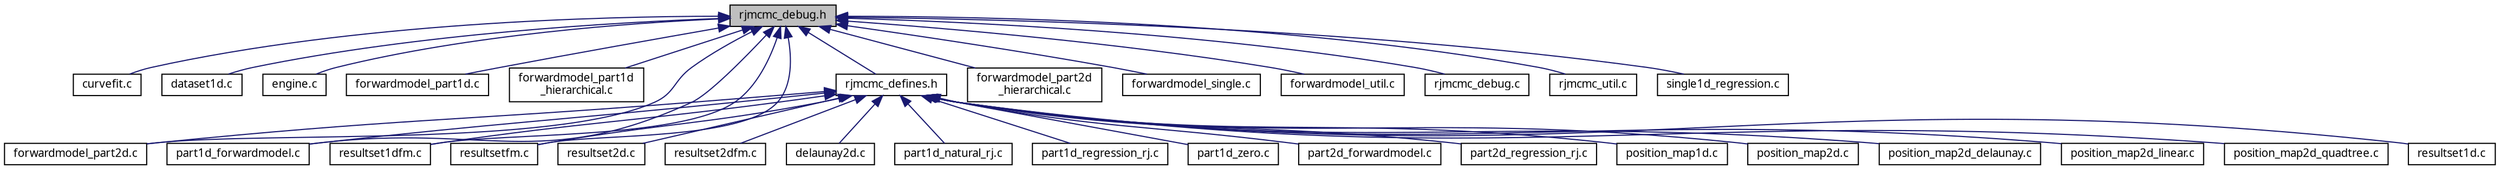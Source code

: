 digraph "rjmcmc_debug.h"
{
  edge [fontname="FreeSans.ttf",fontsize="10",labelfontname="FreeSans.ttf",labelfontsize="10"];
  node [fontname="FreeSans.ttf",fontsize="10",shape=record];
  Node1 [label="rjmcmc_debug.h",height=0.2,width=0.4,color="black", fillcolor="grey75", style="filled", fontcolor="black"];
  Node1 -> Node2 [dir="back",color="midnightblue",fontsize="10",style="solid",fontname="FreeSans.ttf"];
  Node2 [label="curvefit.c",height=0.2,width=0.4,color="black", fillcolor="white", style="filled",URL="$curvefit_8c.html"];
  Node1 -> Node3 [dir="back",color="midnightblue",fontsize="10",style="solid",fontname="FreeSans.ttf"];
  Node3 [label="dataset1d.c",height=0.2,width=0.4,color="black", fillcolor="white", style="filled",URL="$dataset1d_8c.html"];
  Node1 -> Node4 [dir="back",color="midnightblue",fontsize="10",style="solid",fontname="FreeSans.ttf"];
  Node4 [label="engine.c",height=0.2,width=0.4,color="black", fillcolor="white", style="filled",URL="$engine_8c.html"];
  Node1 -> Node5 [dir="back",color="midnightblue",fontsize="10",style="solid",fontname="FreeSans.ttf"];
  Node5 [label="forwardmodel_part1d.c",height=0.2,width=0.4,color="black", fillcolor="white", style="filled",URL="$forwardmodel__part1d_8c.html"];
  Node1 -> Node6 [dir="back",color="midnightblue",fontsize="10",style="solid",fontname="FreeSans.ttf"];
  Node6 [label="forwardmodel_part1d\l_hierarchical.c",height=0.2,width=0.4,color="black", fillcolor="white", style="filled",URL="$forwardmodel__part1d__hierarchical_8c.html"];
  Node1 -> Node7 [dir="back",color="midnightblue",fontsize="10",style="solid",fontname="FreeSans.ttf"];
  Node7 [label="forwardmodel_part2d.c",height=0.2,width=0.4,color="black", fillcolor="white", style="filled",URL="$forwardmodel__part2d_8c.html"];
  Node1 -> Node8 [dir="back",color="midnightblue",fontsize="10",style="solid",fontname="FreeSans.ttf"];
  Node8 [label="forwardmodel_part2d\l_hierarchical.c",height=0.2,width=0.4,color="black", fillcolor="white", style="filled",URL="$forwardmodel__part2d__hierarchical_8c.html"];
  Node1 -> Node9 [dir="back",color="midnightblue",fontsize="10",style="solid",fontname="FreeSans.ttf"];
  Node9 [label="forwardmodel_single.c",height=0.2,width=0.4,color="black", fillcolor="white", style="filled",URL="$forwardmodel__single_8c.html"];
  Node1 -> Node10 [dir="back",color="midnightblue",fontsize="10",style="solid",fontname="FreeSans.ttf"];
  Node10 [label="forwardmodel_util.c",height=0.2,width=0.4,color="black", fillcolor="white", style="filled",URL="$forwardmodel__util_8c.html"];
  Node1 -> Node11 [dir="back",color="midnightblue",fontsize="10",style="solid",fontname="FreeSans.ttf"];
  Node11 [label="part1d_forwardmodel.c",height=0.2,width=0.4,color="black", fillcolor="white", style="filled",URL="$part1d__forwardmodel_8c.html"];
  Node1 -> Node12 [dir="back",color="midnightblue",fontsize="10",style="solid",fontname="FreeSans.ttf"];
  Node12 [label="resultset1dfm.c",height=0.2,width=0.4,color="black", fillcolor="white", style="filled",URL="$resultset1dfm_8c.html"];
  Node1 -> Node13 [dir="back",color="midnightblue",fontsize="10",style="solid",fontname="FreeSans.ttf"];
  Node13 [label="resultsetfm.c",height=0.2,width=0.4,color="black", fillcolor="white", style="filled",URL="$resultsetfm_8c.html"];
  Node1 -> Node14 [dir="back",color="midnightblue",fontsize="10",style="solid",fontname="FreeSans.ttf"];
  Node14 [label="rjmcmc_debug.c",height=0.2,width=0.4,color="black", fillcolor="white", style="filled",URL="$rjmcmc__debug_8c.html"];
  Node1 -> Node15 [dir="back",color="midnightblue",fontsize="10",style="solid",fontname="FreeSans.ttf"];
  Node15 [label="rjmcmc_util.c",height=0.2,width=0.4,color="black", fillcolor="white", style="filled",URL="$rjmcmc__util_8c.html"];
  Node1 -> Node16 [dir="back",color="midnightblue",fontsize="10",style="solid",fontname="FreeSans.ttf"];
  Node16 [label="single1d_regression.c",height=0.2,width=0.4,color="black", fillcolor="white", style="filled",URL="$single1d__regression_8c.html"];
  Node1 -> Node17 [dir="back",color="midnightblue",fontsize="10",style="solid",fontname="FreeSans.ttf"];
  Node17 [label="rjmcmc_defines.h",height=0.2,width=0.4,color="black", fillcolor="white", style="filled",URL="$rjmcmc__defines_8h.html"];
  Node17 -> Node18 [dir="back",color="midnightblue",fontsize="10",style="solid",fontname="FreeSans.ttf"];
  Node18 [label="delaunay2d.c",height=0.2,width=0.4,color="black", fillcolor="white", style="filled",URL="$delaunay2d_8c.html"];
  Node17 -> Node7 [dir="back",color="midnightblue",fontsize="10",style="solid",fontname="FreeSans.ttf"];
  Node17 -> Node11 [dir="back",color="midnightblue",fontsize="10",style="solid",fontname="FreeSans.ttf"];
  Node17 -> Node19 [dir="back",color="midnightblue",fontsize="10",style="solid",fontname="FreeSans.ttf"];
  Node19 [label="part1d_natural_rj.c",height=0.2,width=0.4,color="black", fillcolor="white", style="filled",URL="$part1d__natural__rj_8c.html"];
  Node17 -> Node20 [dir="back",color="midnightblue",fontsize="10",style="solid",fontname="FreeSans.ttf"];
  Node20 [label="part1d_regression_rj.c",height=0.2,width=0.4,color="black", fillcolor="white", style="filled",URL="$part1d__regression__rj_8c.html"];
  Node17 -> Node21 [dir="back",color="midnightblue",fontsize="10",style="solid",fontname="FreeSans.ttf"];
  Node21 [label="part1d_zero.c",height=0.2,width=0.4,color="black", fillcolor="white", style="filled",URL="$part1d__zero_8c.html"];
  Node17 -> Node22 [dir="back",color="midnightblue",fontsize="10",style="solid",fontname="FreeSans.ttf"];
  Node22 [label="part2d_forwardmodel.c",height=0.2,width=0.4,color="black", fillcolor="white", style="filled",URL="$part2d__forwardmodel_8c.html"];
  Node17 -> Node23 [dir="back",color="midnightblue",fontsize="10",style="solid",fontname="FreeSans.ttf"];
  Node23 [label="part2d_regression_rj.c",height=0.2,width=0.4,color="black", fillcolor="white", style="filled",URL="$part2d__regression__rj_8c.html"];
  Node17 -> Node24 [dir="back",color="midnightblue",fontsize="10",style="solid",fontname="FreeSans.ttf"];
  Node24 [label="position_map1d.c",height=0.2,width=0.4,color="black", fillcolor="white", style="filled",URL="$position__map1d_8c.html"];
  Node17 -> Node25 [dir="back",color="midnightblue",fontsize="10",style="solid",fontname="FreeSans.ttf"];
  Node25 [label="position_map2d.c",height=0.2,width=0.4,color="black", fillcolor="white", style="filled",URL="$position__map2d_8c.html"];
  Node17 -> Node26 [dir="back",color="midnightblue",fontsize="10",style="solid",fontname="FreeSans.ttf"];
  Node26 [label="position_map2d_delaunay.c",height=0.2,width=0.4,color="black", fillcolor="white", style="filled",URL="$position__map2d__delaunay_8c.html"];
  Node17 -> Node27 [dir="back",color="midnightblue",fontsize="10",style="solid",fontname="FreeSans.ttf"];
  Node27 [label="position_map2d_linear.c",height=0.2,width=0.4,color="black", fillcolor="white", style="filled",URL="$position__map2d__linear_8c.html"];
  Node17 -> Node28 [dir="back",color="midnightblue",fontsize="10",style="solid",fontname="FreeSans.ttf"];
  Node28 [label="position_map2d_quadtree.c",height=0.2,width=0.4,color="black", fillcolor="white", style="filled",URL="$position__map2d__quadtree_8c.html"];
  Node17 -> Node29 [dir="back",color="midnightblue",fontsize="10",style="solid",fontname="FreeSans.ttf"];
  Node29 [label="resultset1d.c",height=0.2,width=0.4,color="black", fillcolor="white", style="filled",URL="$resultset1d_8c.html"];
  Node17 -> Node12 [dir="back",color="midnightblue",fontsize="10",style="solid",fontname="FreeSans.ttf"];
  Node17 -> Node30 [dir="back",color="midnightblue",fontsize="10",style="solid",fontname="FreeSans.ttf"];
  Node30 [label="resultset2d.c",height=0.2,width=0.4,color="black", fillcolor="white", style="filled",URL="$resultset2d_8c.html"];
  Node17 -> Node31 [dir="back",color="midnightblue",fontsize="10",style="solid",fontname="FreeSans.ttf"];
  Node31 [label="resultset2dfm.c",height=0.2,width=0.4,color="black", fillcolor="white", style="filled",URL="$resultset2dfm_8c.html"];
  Node17 -> Node13 [dir="back",color="midnightblue",fontsize="10",style="solid",fontname="FreeSans.ttf"];
}
